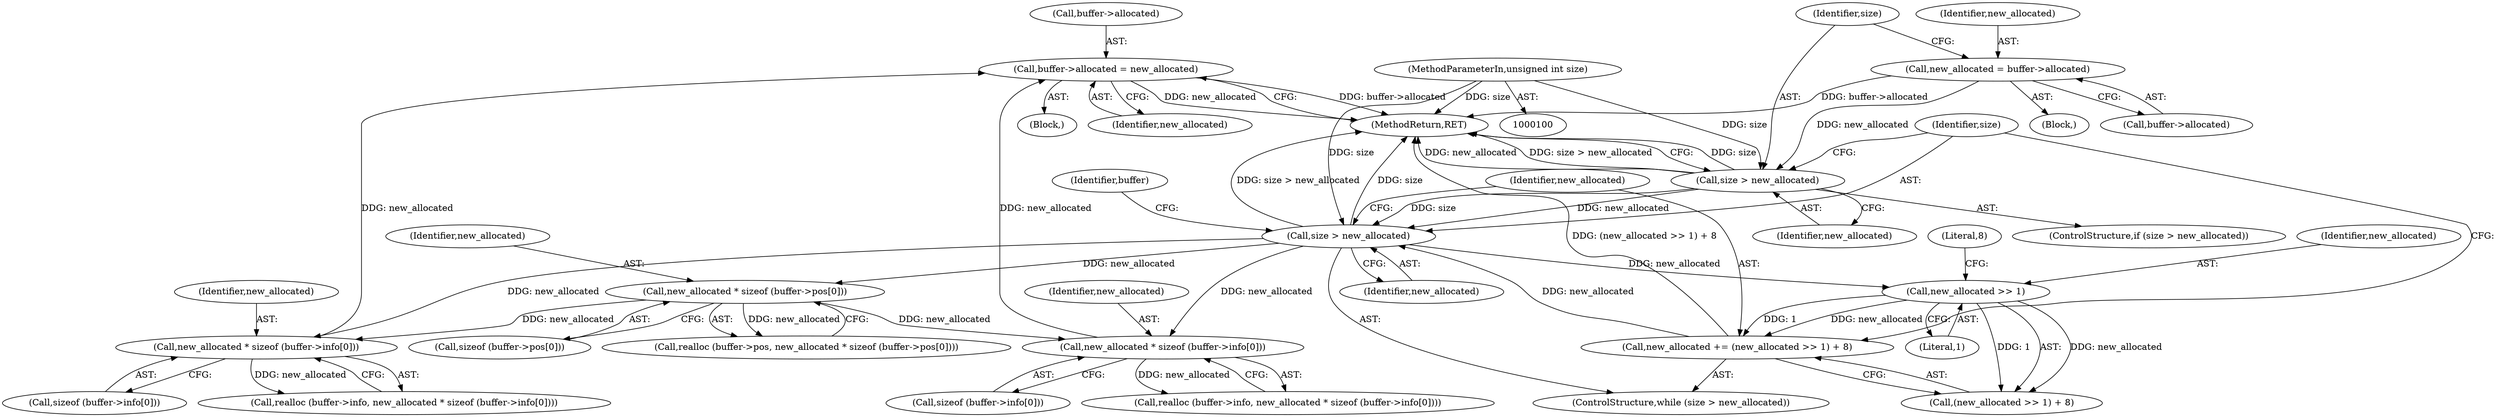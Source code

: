 digraph "1_harfbuzz_a6a79df5fe2ed2cd307e7a991346faee164e70d9_1@API" {
"1000211" [label="(Call,buffer->allocated = new_allocated)"];
"1000167" [label="(Call,new_allocated * sizeof (buffer->info[0]))"];
"1000140" [label="(Call,new_allocated * sizeof (buffer->pos[0]))"];
"1000116" [label="(Call,size > new_allocated)"];
"1000111" [label="(Call,size > new_allocated)"];
"1000102" [label="(MethodParameterIn,unsigned int size)"];
"1000105" [label="(Call,new_allocated = buffer->allocated)"];
"1000119" [label="(Call,new_allocated += (new_allocated >> 1) + 8)"];
"1000122" [label="(Call,new_allocated >> 1)"];
"1000196" [label="(Call,new_allocated * sizeof (buffer->info[0]))"];
"1000212" [label="(Call,buffer->allocated)"];
"1000117" [label="(Identifier,size)"];
"1000121" [label="(Call,(new_allocated >> 1) + 8)"];
"1000142" [label="(Call,sizeof (buffer->pos[0]))"];
"1000211" [label="(Call,buffer->allocated = new_allocated)"];
"1000124" [label="(Literal,1)"];
"1000125" [label="(Literal,8)"];
"1000111" [label="(Call,size > new_allocated)"];
"1000140" [label="(Call,new_allocated * sizeof (buffer->pos[0]))"];
"1000168" [label="(Identifier,new_allocated)"];
"1000122" [label="(Call,new_allocated >> 1)"];
"1000112" [label="(Identifier,size)"];
"1000107" [label="(Call,buffer->allocated)"];
"1000163" [label="(Call,realloc (buffer->info, new_allocated * sizeof (buffer->info[0])))"];
"1000105" [label="(Call,new_allocated = buffer->allocated)"];
"1000113" [label="(Identifier,new_allocated)"];
"1000192" [label="(Call,realloc (buffer->info, new_allocated * sizeof (buffer->info[0])))"];
"1000196" [label="(Call,new_allocated * sizeof (buffer->info[0]))"];
"1000216" [label="(MethodReturn,RET)"];
"1000115" [label="(ControlStructure,while (size > new_allocated))"];
"1000128" [label="(Identifier,buffer)"];
"1000114" [label="(Block,)"];
"1000169" [label="(Call,sizeof (buffer->info[0]))"];
"1000106" [label="(Identifier,new_allocated)"];
"1000118" [label="(Identifier,new_allocated)"];
"1000119" [label="(Call,new_allocated += (new_allocated >> 1) + 8)"];
"1000136" [label="(Call,realloc (buffer->pos, new_allocated * sizeof (buffer->pos[0])))"];
"1000103" [label="(Block,)"];
"1000120" [label="(Identifier,new_allocated)"];
"1000215" [label="(Identifier,new_allocated)"];
"1000116" [label="(Call,size > new_allocated)"];
"1000167" [label="(Call,new_allocated * sizeof (buffer->info[0]))"];
"1000141" [label="(Identifier,new_allocated)"];
"1000102" [label="(MethodParameterIn,unsigned int size)"];
"1000198" [label="(Call,sizeof (buffer->info[0]))"];
"1000123" [label="(Identifier,new_allocated)"];
"1000197" [label="(Identifier,new_allocated)"];
"1000110" [label="(ControlStructure,if (size > new_allocated))"];
"1000211" -> "1000114"  [label="AST: "];
"1000211" -> "1000215"  [label="CFG: "];
"1000212" -> "1000211"  [label="AST: "];
"1000215" -> "1000211"  [label="AST: "];
"1000216" -> "1000211"  [label="CFG: "];
"1000211" -> "1000216"  [label="DDG: buffer->allocated"];
"1000211" -> "1000216"  [label="DDG: new_allocated"];
"1000167" -> "1000211"  [label="DDG: new_allocated"];
"1000196" -> "1000211"  [label="DDG: new_allocated"];
"1000167" -> "1000163"  [label="AST: "];
"1000167" -> "1000169"  [label="CFG: "];
"1000168" -> "1000167"  [label="AST: "];
"1000169" -> "1000167"  [label="AST: "];
"1000163" -> "1000167"  [label="CFG: "];
"1000167" -> "1000163"  [label="DDG: new_allocated"];
"1000140" -> "1000167"  [label="DDG: new_allocated"];
"1000116" -> "1000167"  [label="DDG: new_allocated"];
"1000140" -> "1000136"  [label="AST: "];
"1000140" -> "1000142"  [label="CFG: "];
"1000141" -> "1000140"  [label="AST: "];
"1000142" -> "1000140"  [label="AST: "];
"1000136" -> "1000140"  [label="CFG: "];
"1000140" -> "1000136"  [label="DDG: new_allocated"];
"1000116" -> "1000140"  [label="DDG: new_allocated"];
"1000140" -> "1000196"  [label="DDG: new_allocated"];
"1000116" -> "1000115"  [label="AST: "];
"1000116" -> "1000118"  [label="CFG: "];
"1000117" -> "1000116"  [label="AST: "];
"1000118" -> "1000116"  [label="AST: "];
"1000120" -> "1000116"  [label="CFG: "];
"1000128" -> "1000116"  [label="CFG: "];
"1000116" -> "1000216"  [label="DDG: size"];
"1000116" -> "1000216"  [label="DDG: size > new_allocated"];
"1000111" -> "1000116"  [label="DDG: size"];
"1000111" -> "1000116"  [label="DDG: new_allocated"];
"1000102" -> "1000116"  [label="DDG: size"];
"1000119" -> "1000116"  [label="DDG: new_allocated"];
"1000116" -> "1000122"  [label="DDG: new_allocated"];
"1000116" -> "1000196"  [label="DDG: new_allocated"];
"1000111" -> "1000110"  [label="AST: "];
"1000111" -> "1000113"  [label="CFG: "];
"1000112" -> "1000111"  [label="AST: "];
"1000113" -> "1000111"  [label="AST: "];
"1000117" -> "1000111"  [label="CFG: "];
"1000216" -> "1000111"  [label="CFG: "];
"1000111" -> "1000216"  [label="DDG: size"];
"1000111" -> "1000216"  [label="DDG: new_allocated"];
"1000111" -> "1000216"  [label="DDG: size > new_allocated"];
"1000102" -> "1000111"  [label="DDG: size"];
"1000105" -> "1000111"  [label="DDG: new_allocated"];
"1000102" -> "1000100"  [label="AST: "];
"1000102" -> "1000216"  [label="DDG: size"];
"1000105" -> "1000103"  [label="AST: "];
"1000105" -> "1000107"  [label="CFG: "];
"1000106" -> "1000105"  [label="AST: "];
"1000107" -> "1000105"  [label="AST: "];
"1000112" -> "1000105"  [label="CFG: "];
"1000105" -> "1000216"  [label="DDG: buffer->allocated"];
"1000119" -> "1000115"  [label="AST: "];
"1000119" -> "1000121"  [label="CFG: "];
"1000120" -> "1000119"  [label="AST: "];
"1000121" -> "1000119"  [label="AST: "];
"1000117" -> "1000119"  [label="CFG: "];
"1000119" -> "1000216"  [label="DDG: (new_allocated >> 1) + 8"];
"1000122" -> "1000119"  [label="DDG: new_allocated"];
"1000122" -> "1000119"  [label="DDG: 1"];
"1000122" -> "1000121"  [label="AST: "];
"1000122" -> "1000124"  [label="CFG: "];
"1000123" -> "1000122"  [label="AST: "];
"1000124" -> "1000122"  [label="AST: "];
"1000125" -> "1000122"  [label="CFG: "];
"1000122" -> "1000121"  [label="DDG: new_allocated"];
"1000122" -> "1000121"  [label="DDG: 1"];
"1000196" -> "1000192"  [label="AST: "];
"1000196" -> "1000198"  [label="CFG: "];
"1000197" -> "1000196"  [label="AST: "];
"1000198" -> "1000196"  [label="AST: "];
"1000192" -> "1000196"  [label="CFG: "];
"1000196" -> "1000192"  [label="DDG: new_allocated"];
}
